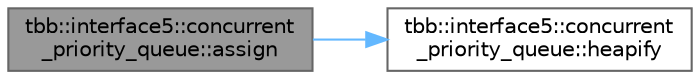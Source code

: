 digraph "tbb::interface5::concurrent_priority_queue::assign"
{
 // LATEX_PDF_SIZE
  bgcolor="transparent";
  edge [fontname=Helvetica,fontsize=10,labelfontname=Helvetica,labelfontsize=10];
  node [fontname=Helvetica,fontsize=10,shape=box,height=0.2,width=0.4];
  rankdir="LR";
  Node1 [id="Node000001",label="tbb::interface5::concurrent\l_priority_queue::assign",height=0.2,width=0.4,color="gray40", fillcolor="grey60", style="filled", fontcolor="black",tooltip="Assign the queue from [begin,end) range, not thread-safe"];
  Node1 -> Node2 [id="edge2_Node000001_Node000002",color="steelblue1",style="solid",tooltip=" "];
  Node2 [id="Node000002",label="tbb::interface5::concurrent\l_priority_queue::heapify",height=0.2,width=0.4,color="grey40", fillcolor="white", style="filled",URL="$classtbb_1_1interface5_1_1concurrent__priority__queue.html#ac3fa7f5d148aff4ab6a90479ea53b10c",tooltip="Merge unsorted elements into heap"];
}
